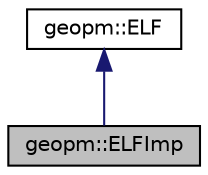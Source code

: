 digraph "geopm::ELFImp"
{
 // LATEX_PDF_SIZE
  edge [fontname="Helvetica",fontsize="10",labelfontname="Helvetica",labelfontsize="10"];
  node [fontname="Helvetica",fontsize="10",shape=record];
  Node1 [label="geopm::ELFImp",height=0.2,width=0.4,color="black", fillcolor="grey75", style="filled", fontcolor="black",tooltip=" "];
  Node2 -> Node1 [dir="back",color="midnightblue",fontsize="10",style="solid",fontname="Helvetica"];
  Node2 [label="geopm::ELF",height=0.2,width=0.4,color="black", fillcolor="white", style="filled",URL="$classgeopm_1_1_e_l_f.html",tooltip="Class encapsulating interactions with ELF files."];
}
